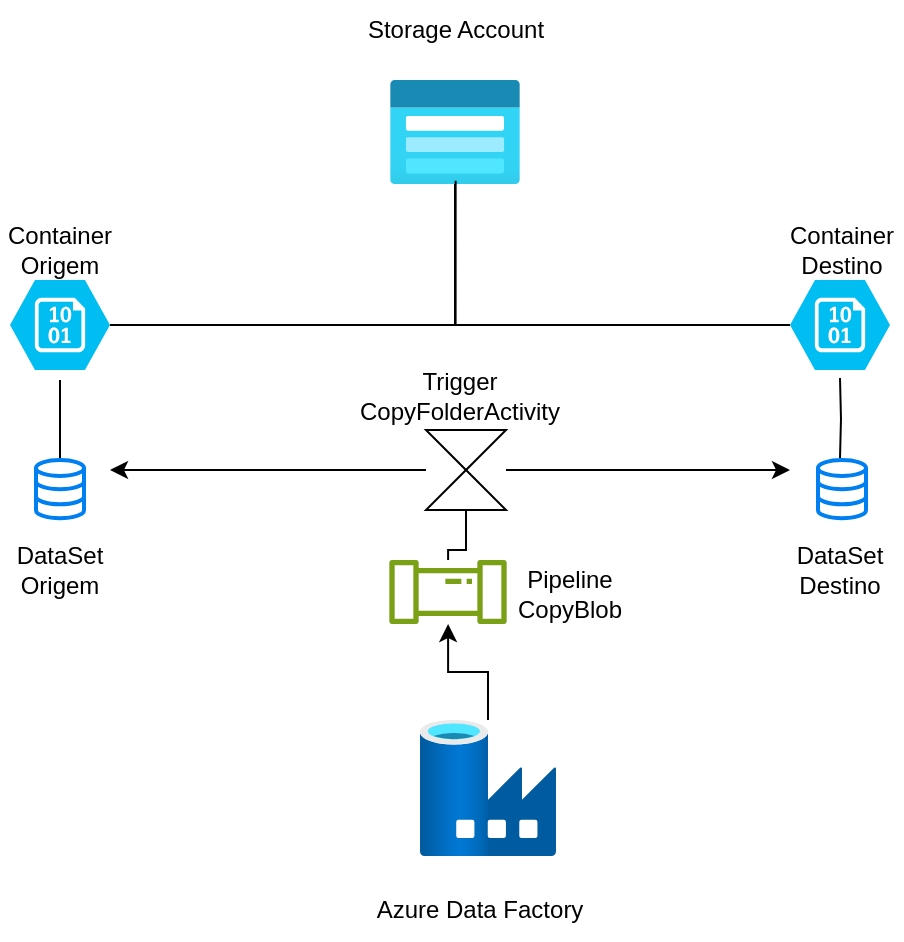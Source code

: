 <mxfile version="24.6.4" type="device">
  <diagram name="Página-1" id="MaiA0FZtxfFe9j8wPwau">
    <mxGraphModel dx="1050" dy="629" grid="0" gridSize="10" guides="1" tooltips="1" connect="1" arrows="1" fold="1" page="1" pageScale="1" pageWidth="1390" pageHeight="980" math="0" shadow="0">
      <root>
        <mxCell id="0" />
        <mxCell id="1" parent="0" />
        <mxCell id="bI0XWKCSHDyLHubmYi4J-1" value="" style="image;aspect=fixed;html=1;points=[];align=center;fontSize=12;image=img/lib/azure2/storage/Storage_Accounts_Classic.svg;" vertex="1" parent="1">
          <mxGeometry x="470" y="140" width="65" height="52" as="geometry" />
        </mxCell>
        <mxCell id="bI0XWKCSHDyLHubmYi4J-2" value="Storage Account" style="text;html=1;align=center;verticalAlign=middle;whiteSpace=wrap;rounded=0;" vertex="1" parent="1">
          <mxGeometry x="452.5" y="100" width="100" height="30" as="geometry" />
        </mxCell>
        <mxCell id="bI0XWKCSHDyLHubmYi4J-3" value="" style="verticalLabelPosition=bottom;html=1;verticalAlign=top;align=center;strokeColor=none;fillColor=#00BEF2;shape=mxgraph.azure.storage_blob;" vertex="1" parent="1">
          <mxGeometry x="280" y="240" width="50" height="45" as="geometry" />
        </mxCell>
        <mxCell id="bI0XWKCSHDyLHubmYi4J-8" style="edgeStyle=orthogonalEdgeStyle;rounded=0;orthogonalLoop=1;jettySize=auto;html=1;endArrow=none;endFill=0;" edge="1" parent="1" source="bI0XWKCSHDyLHubmYi4J-4" target="bI0XWKCSHDyLHubmYi4J-1">
          <mxGeometry relative="1" as="geometry" />
        </mxCell>
        <mxCell id="bI0XWKCSHDyLHubmYi4J-4" value="" style="verticalLabelPosition=bottom;html=1;verticalAlign=top;align=center;strokeColor=none;fillColor=#00BEF2;shape=mxgraph.azure.storage_blob;" vertex="1" parent="1">
          <mxGeometry x="670" y="240" width="50" height="45" as="geometry" />
        </mxCell>
        <mxCell id="bI0XWKCSHDyLHubmYi4J-5" value="Container Origem" style="text;html=1;align=center;verticalAlign=middle;whiteSpace=wrap;rounded=0;" vertex="1" parent="1">
          <mxGeometry x="275" y="210" width="60" height="30" as="geometry" />
        </mxCell>
        <mxCell id="bI0XWKCSHDyLHubmYi4J-6" value="Container Destino" style="text;html=1;align=center;verticalAlign=middle;whiteSpace=wrap;rounded=0;" vertex="1" parent="1">
          <mxGeometry x="666" y="210" width="60" height="30" as="geometry" />
        </mxCell>
        <mxCell id="bI0XWKCSHDyLHubmYi4J-7" style="edgeStyle=orthogonalEdgeStyle;rounded=0;orthogonalLoop=1;jettySize=auto;html=1;entryX=0.505;entryY=0.969;entryDx=0;entryDy=0;entryPerimeter=0;endArrow=none;endFill=0;" edge="1" parent="1" source="bI0XWKCSHDyLHubmYi4J-3" target="bI0XWKCSHDyLHubmYi4J-1">
          <mxGeometry relative="1" as="geometry" />
        </mxCell>
        <mxCell id="bI0XWKCSHDyLHubmYi4J-14" style="edgeStyle=orthogonalEdgeStyle;rounded=0;orthogonalLoop=1;jettySize=auto;html=1;" edge="1" parent="1" source="bI0XWKCSHDyLHubmYi4J-9" target="bI0XWKCSHDyLHubmYi4J-12">
          <mxGeometry relative="1" as="geometry" />
        </mxCell>
        <mxCell id="bI0XWKCSHDyLHubmYi4J-9" value="" style="image;aspect=fixed;html=1;points=[];align=center;fontSize=12;image=img/lib/azure2/databases/Data_Factory.svg;" vertex="1" parent="1">
          <mxGeometry x="485" y="460" width="68" height="68" as="geometry" />
        </mxCell>
        <mxCell id="bI0XWKCSHDyLHubmYi4J-10" value="Azure Data Factory" style="text;html=1;align=center;verticalAlign=middle;whiteSpace=wrap;rounded=0;" vertex="1" parent="1">
          <mxGeometry x="460" y="540" width="110" height="30" as="geometry" />
        </mxCell>
        <mxCell id="bI0XWKCSHDyLHubmYi4J-12" value="" style="sketch=0;outlineConnect=0;fontColor=#232F3E;gradientColor=none;fillColor=#7AA116;strokeColor=none;dashed=0;verticalLabelPosition=bottom;verticalAlign=top;align=center;html=1;fontSize=12;fontStyle=0;aspect=fixed;pointerEvents=1;shape=mxgraph.aws4.iot_analytics_pipeline;" vertex="1" parent="1">
          <mxGeometry x="469.29" y="380" width="59.43" height="32" as="geometry" />
        </mxCell>
        <mxCell id="bI0XWKCSHDyLHubmYi4J-13" value="Pipeline CopyBlob" style="text;html=1;align=center;verticalAlign=middle;whiteSpace=wrap;rounded=0;" vertex="1" parent="1">
          <mxGeometry x="520" y="382" width="80" height="30" as="geometry" />
        </mxCell>
        <mxCell id="bI0XWKCSHDyLHubmYi4J-32" style="edgeStyle=orthogonalEdgeStyle;rounded=0;orthogonalLoop=1;jettySize=auto;html=1;endArrow=none;endFill=0;" edge="1" parent="1" source="bI0XWKCSHDyLHubmYi4J-26">
          <mxGeometry relative="1" as="geometry">
            <mxPoint x="305" y="290" as="targetPoint" />
          </mxGeometry>
        </mxCell>
        <mxCell id="bI0XWKCSHDyLHubmYi4J-26" value="" style="html=1;verticalLabelPosition=bottom;align=center;labelBackgroundColor=#ffffff;verticalAlign=top;strokeWidth=2;strokeColor=#0080F0;shadow=0;dashed=0;shape=mxgraph.ios7.icons.data;" vertex="1" parent="1">
          <mxGeometry x="293" y="330" width="24" height="29.1" as="geometry" />
        </mxCell>
        <mxCell id="bI0XWKCSHDyLHubmYi4J-27" value="" style="html=1;verticalLabelPosition=bottom;align=center;labelBackgroundColor=#ffffff;verticalAlign=top;strokeWidth=2;strokeColor=#0080F0;shadow=0;dashed=0;shape=mxgraph.ios7.icons.data;" vertex="1" parent="1">
          <mxGeometry x="684" y="330" width="24" height="29.1" as="geometry" />
        </mxCell>
        <mxCell id="bI0XWKCSHDyLHubmYi4J-28" value="DataSet Origem" style="text;html=1;align=center;verticalAlign=middle;whiteSpace=wrap;rounded=0;" vertex="1" parent="1">
          <mxGeometry x="275" y="370" width="60" height="30" as="geometry" />
        </mxCell>
        <mxCell id="bI0XWKCSHDyLHubmYi4J-29" value="DataSet Destino" style="text;html=1;align=center;verticalAlign=middle;whiteSpace=wrap;rounded=0;" vertex="1" parent="1">
          <mxGeometry x="665" y="370" width="60" height="30" as="geometry" />
        </mxCell>
        <mxCell id="bI0XWKCSHDyLHubmYi4J-35" style="edgeStyle=orthogonalEdgeStyle;rounded=0;orthogonalLoop=1;jettySize=auto;html=1;" edge="1" parent="1" source="bI0XWKCSHDyLHubmYi4J-30">
          <mxGeometry relative="1" as="geometry">
            <mxPoint x="330" y="335" as="targetPoint" />
          </mxGeometry>
        </mxCell>
        <mxCell id="bI0XWKCSHDyLHubmYi4J-36" style="edgeStyle=orthogonalEdgeStyle;rounded=0;orthogonalLoop=1;jettySize=auto;html=1;" edge="1" parent="1" source="bI0XWKCSHDyLHubmYi4J-30">
          <mxGeometry relative="1" as="geometry">
            <mxPoint x="670" y="335" as="targetPoint" />
          </mxGeometry>
        </mxCell>
        <mxCell id="bI0XWKCSHDyLHubmYi4J-38" style="edgeStyle=orthogonalEdgeStyle;rounded=0;orthogonalLoop=1;jettySize=auto;html=1;exitX=0.5;exitY=1;exitDx=0;exitDy=0;endArrow=none;endFill=0;" edge="1" parent="1" source="bI0XWKCSHDyLHubmYi4J-30" target="bI0XWKCSHDyLHubmYi4J-12">
          <mxGeometry relative="1" as="geometry" />
        </mxCell>
        <mxCell id="bI0XWKCSHDyLHubmYi4J-30" value="" style="shape=collate;html=1;" vertex="1" parent="1">
          <mxGeometry x="488" y="315" width="40" height="40" as="geometry" />
        </mxCell>
        <mxCell id="bI0XWKCSHDyLHubmYi4J-34" style="edgeStyle=orthogonalEdgeStyle;rounded=0;orthogonalLoop=1;jettySize=auto;html=1;endArrow=none;endFill=0;" edge="1" parent="1">
          <mxGeometry relative="1" as="geometry">
            <mxPoint x="695" y="289" as="targetPoint" />
            <mxPoint x="695" y="329" as="sourcePoint" />
          </mxGeometry>
        </mxCell>
        <mxCell id="bI0XWKCSHDyLHubmYi4J-37" value="Trigger&lt;div&gt;CopyFolderActivity&lt;/div&gt;" style="text;html=1;align=center;verticalAlign=middle;whiteSpace=wrap;rounded=0;" vertex="1" parent="1">
          <mxGeometry x="440" y="280" width="130" height="35" as="geometry" />
        </mxCell>
      </root>
    </mxGraphModel>
  </diagram>
</mxfile>
